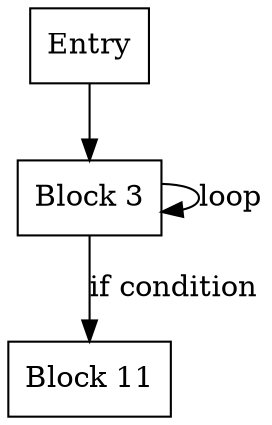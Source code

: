 digraph CFG {
    rankdir=TB;

    // Nodes
    node [shape = box];
    entry [label = "Entry"];
    block3 [label = "Block 3"];
    block11 [label = "Block 11"];

    // Edges
    entry -> block3;
    block3 -> block3 [label = "loop"];
    block3 -> block11 [label = "if condition"];
}
